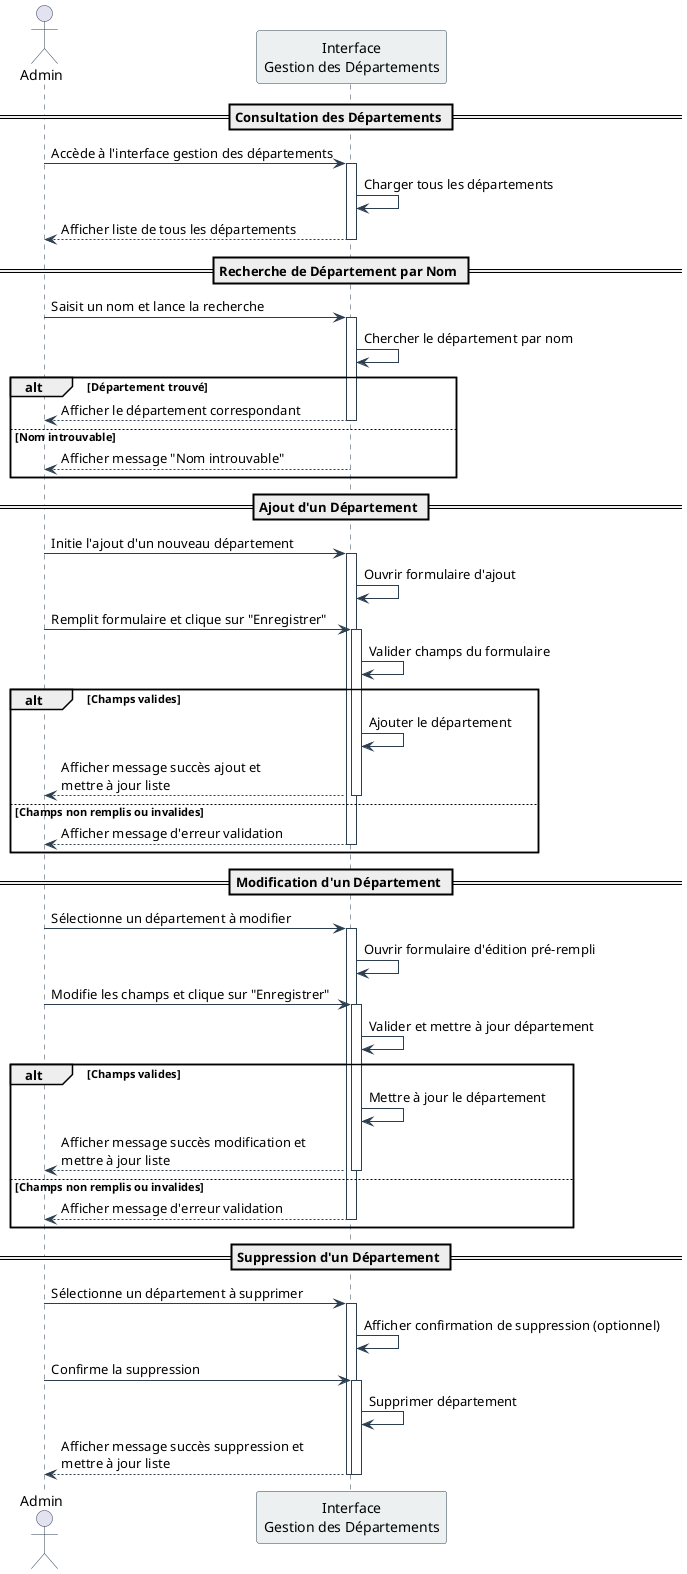 @startuml Gestion des Départements par l'Admin

skinparam sequence {
    ArrowColor #2C3E50
    ActorBorderColor #2C3E50
    LifeLineBorderColor #2C3E50
    ParticipantBorderColor #2C3E50
    ParticipantBackgroundColor #ECF0F1
    BoxBorderColor #2C3E50
    BoxBackgroundColor #ECF0F1
}

actor Admin as A
participant "Interface\nGestion des Départements" as DeptUI

== Consultation des Départements ==

A -> DeptUI : Accède à l'interface gestion des départements
activate DeptUI

DeptUI -> DeptUI : Charger tous les départements

DeptUI --> A : Afficher liste de tous les départements
deactivate DeptUI

== Recherche de Département par Nom ==

A -> DeptUI : Saisit un nom et lance la recherche
activate DeptUI

DeptUI -> DeptUI : Chercher le département par nom

alt Département trouvé

DeptUI --> A : Afficher le département correspondant
deactivate DeptUI

else Nom introuvable

DeptUI --> A : Afficher message "Nom introuvable"
deactivate DeptUI

end

== Ajout d'un Département ==

A -> DeptUI : Initie l'ajout d'un nouveau département
activate DeptUI

DeptUI -> DeptUI : Ouvrir formulaire d'ajout

A -> DeptUI : Remplit formulaire et clique sur "Enregistrer"
activate DeptUI

DeptUI -> DeptUI : Valider champs du formulaire

alt Champs valides

DeptUI -> DeptUI : Ajouter le département
DeptUI --> A : Afficher message succès ajout et\nmettre à jour liste
deactivate DeptUI

else Champs non remplis ou invalides

DeptUI --> A : Afficher message d'erreur validation
deactivate DeptUI

end

== Modification d'un Département ==

A -> DeptUI : Sélectionne un département à modifier
activate DeptUI

DeptUI -> DeptUI : Ouvrir formulaire d'édition pré-rempli

A -> DeptUI : Modifie les champs et clique sur "Enregistrer"
activate DeptUI

DeptUI -> DeptUI : Valider et mettre à jour département

alt Champs valides

DeptUI -> DeptUI : Mettre à jour le département
DeptUI --> A : Afficher message succès modification et\nmettre à jour liste
deactivate DeptUI

else Champs non remplis ou invalides

DeptUI --> A : Afficher message d'erreur validation
deactivate DeptUI

end

== Suppression d'un Département ==

A -> DeptUI : Sélectionne un département à supprimer
activate DeptUI

DeptUI -> DeptUI : Afficher confirmation de suppression (optionnel)

A -> DeptUI : Confirme la suppression
activate DeptUI

DeptUI -> DeptUI : Supprimer département

DeptUI --> A : Afficher message succès suppression et\nmettre à jour liste
deactivate DeptUI

@enduml 